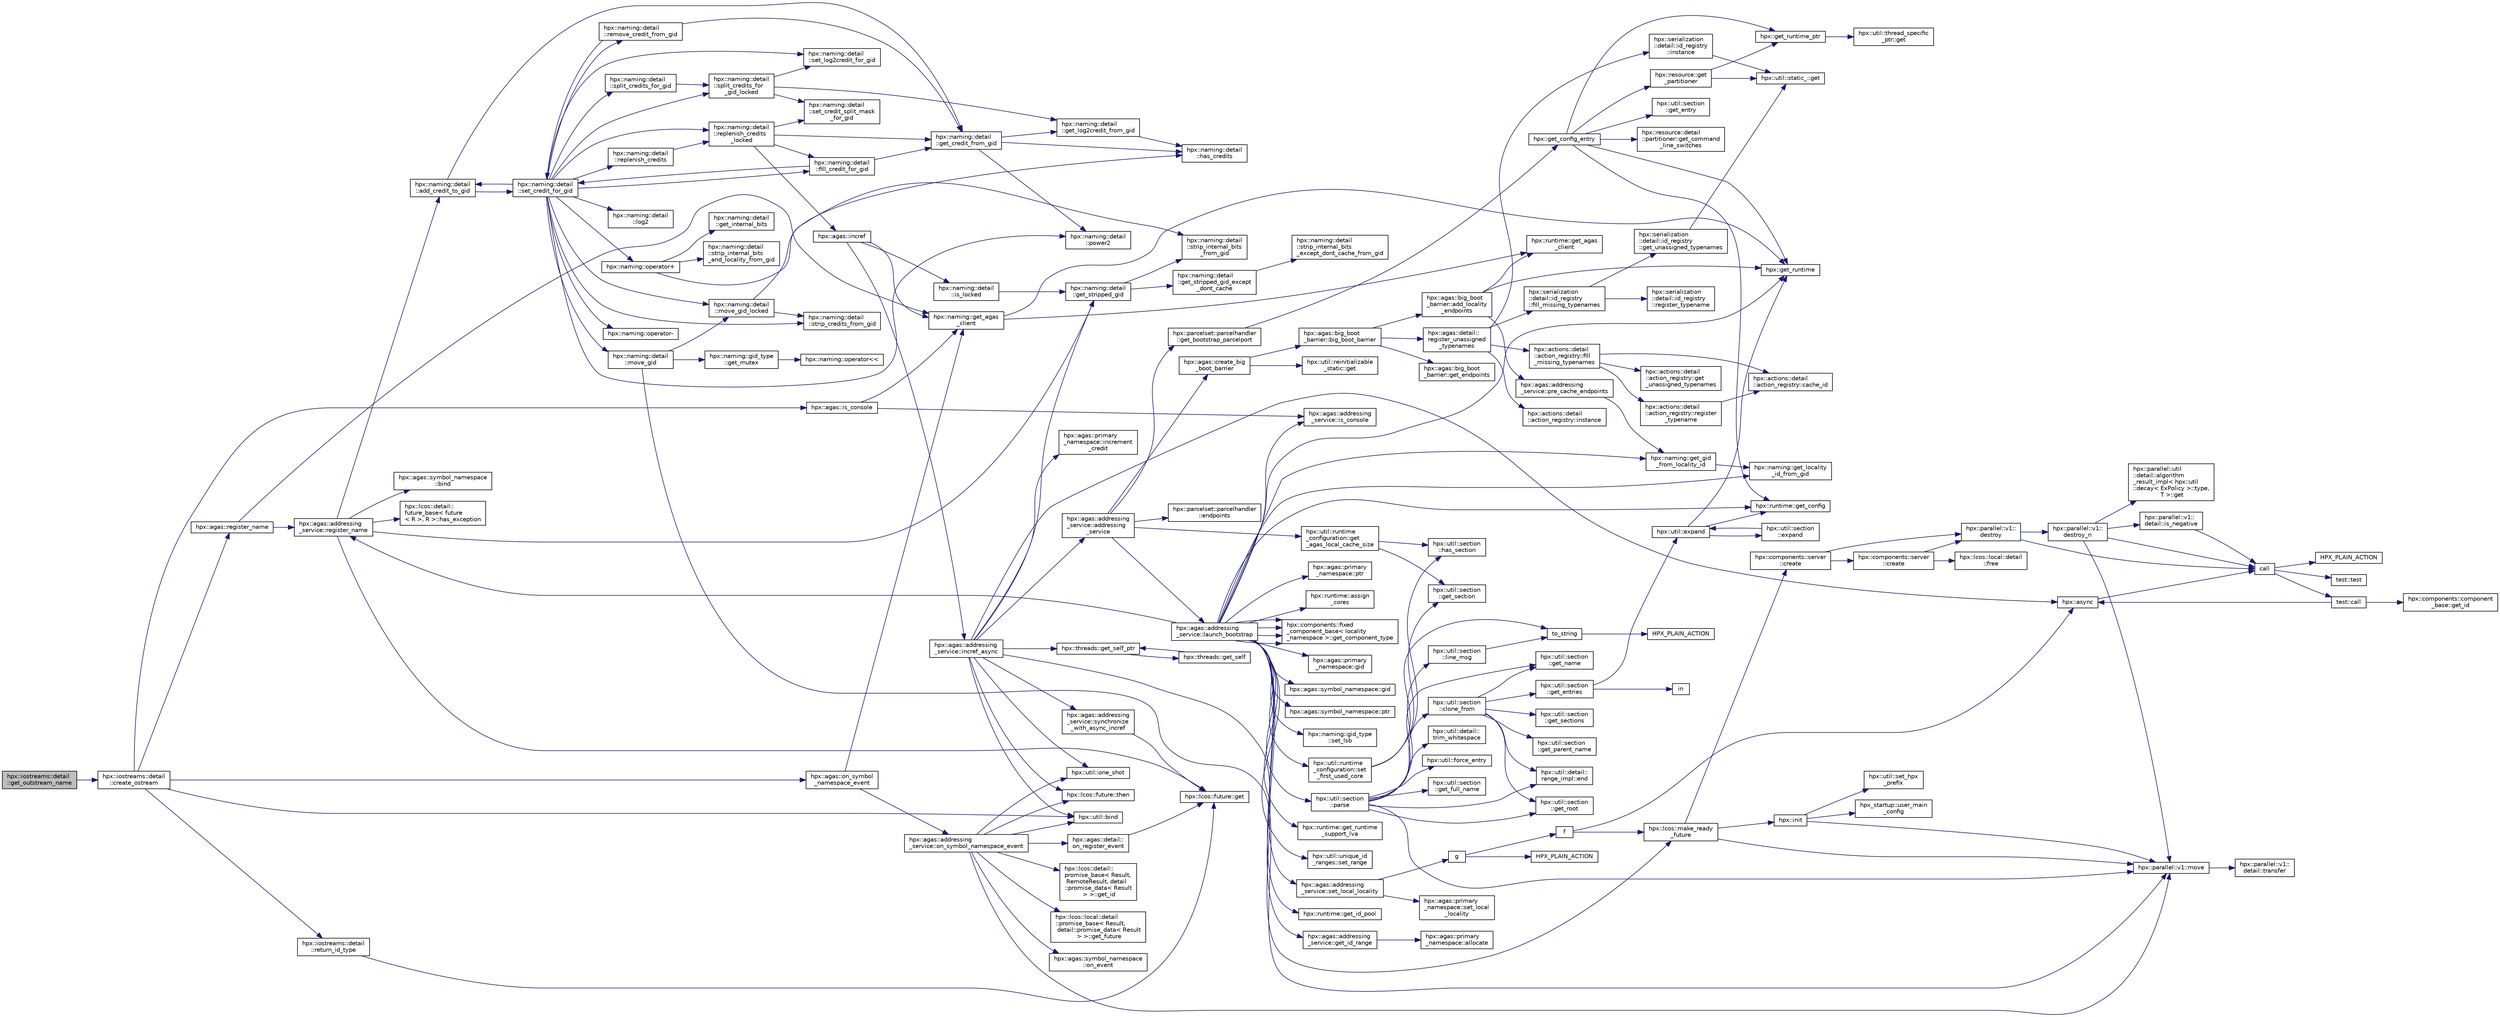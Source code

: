 digraph "hpx::iostreams::detail::get_outstream_name"
{
  edge [fontname="Helvetica",fontsize="10",labelfontname="Helvetica",labelfontsize="10"];
  node [fontname="Helvetica",fontsize="10",shape=record];
  rankdir="LR";
  Node339 [label="hpx::iostreams::detail\l::get_outstream_name",height=0.2,width=0.4,color="black", fillcolor="grey75", style="filled", fontcolor="black"];
  Node339 -> Node340 [color="midnightblue",fontsize="10",style="solid",fontname="Helvetica"];
  Node340 [label="hpx::iostreams::detail\l::create_ostream",height=0.2,width=0.4,color="black", fillcolor="white", style="filled",URL="$de/d26/namespacehpx_1_1iostreams_1_1detail.html#a2532c6c409d765cc96f0f062dd1807ea"];
  Node340 -> Node341 [color="midnightblue",fontsize="10",style="solid",fontname="Helvetica"];
  Node341 [label="hpx::agas::is_console",height=0.2,width=0.4,color="black", fillcolor="white", style="filled",URL="$dc/d54/namespacehpx_1_1agas.html#ac23e2990c160d6483518a6af94bcf99c"];
  Node341 -> Node342 [color="midnightblue",fontsize="10",style="solid",fontname="Helvetica"];
  Node342 [label="hpx::naming::get_agas\l_client",height=0.2,width=0.4,color="black", fillcolor="white", style="filled",URL="$d4/dc9/namespacehpx_1_1naming.html#a0408fffd5d34b620712a801b0ae3b032"];
  Node342 -> Node343 [color="midnightblue",fontsize="10",style="solid",fontname="Helvetica"];
  Node343 [label="hpx::get_runtime",height=0.2,width=0.4,color="black", fillcolor="white", style="filled",URL="$d8/d83/namespacehpx.html#aef902cc6c7dd3b9fbadf34d1e850a070"];
  Node342 -> Node344 [color="midnightblue",fontsize="10",style="solid",fontname="Helvetica"];
  Node344 [label="hpx::runtime::get_agas\l_client",height=0.2,width=0.4,color="black", fillcolor="white", style="filled",URL="$d0/d7b/classhpx_1_1runtime.html#aeb5dddd30d6b9861669af8ad44d1a96a"];
  Node341 -> Node345 [color="midnightblue",fontsize="10",style="solid",fontname="Helvetica"];
  Node345 [label="hpx::agas::addressing\l_service::is_console",height=0.2,width=0.4,color="black", fillcolor="white", style="filled",URL="$db/d58/structhpx_1_1agas_1_1addressing__service.html#aab78f53372b45edb3de49e2030af215b",tooltip="Returns whether this addressing_service represents the console locality. "];
  Node340 -> Node346 [color="midnightblue",fontsize="10",style="solid",fontname="Helvetica"];
  Node346 [label="hpx::agas::register_name",height=0.2,width=0.4,color="black", fillcolor="white", style="filled",URL="$dc/d54/namespacehpx_1_1agas.html#a3812793adbf5e7d8c6b468595ac0823f"];
  Node346 -> Node342 [color="midnightblue",fontsize="10",style="solid",fontname="Helvetica"];
  Node346 -> Node347 [color="midnightblue",fontsize="10",style="solid",fontname="Helvetica"];
  Node347 [label="hpx::agas::addressing\l_service::register_name",height=0.2,width=0.4,color="black", fillcolor="white", style="filled",URL="$db/d58/structhpx_1_1agas_1_1addressing__service.html#a5929d7fd681a5ed692bfbeaa503fc32d",tooltip="Register a global name with a global address (id) "];
  Node347 -> Node348 [color="midnightblue",fontsize="10",style="solid",fontname="Helvetica"];
  Node348 [label="hpx::agas::symbol_namespace\l::bind",height=0.2,width=0.4,color="black", fillcolor="white", style="filled",URL="$dd/d5e/structhpx_1_1agas_1_1symbol__namespace.html#a4c5b21f70ae191ad0169fe5ac06de532"];
  Node347 -> Node349 [color="midnightblue",fontsize="10",style="solid",fontname="Helvetica"];
  Node349 [label="hpx::naming::detail\l::get_stripped_gid",height=0.2,width=0.4,color="black", fillcolor="white", style="filled",URL="$d5/d18/namespacehpx_1_1naming_1_1detail.html#ad3a849cb7ebd5dccf9aefadccc21dd89"];
  Node349 -> Node350 [color="midnightblue",fontsize="10",style="solid",fontname="Helvetica"];
  Node350 [label="hpx::naming::detail\l::strip_internal_bits\l_from_gid",height=0.2,width=0.4,color="black", fillcolor="white", style="filled",URL="$d5/d18/namespacehpx_1_1naming_1_1detail.html#a95cca4d4bc82a9da3e804b225b03dfaf"];
  Node349 -> Node351 [color="midnightblue",fontsize="10",style="solid",fontname="Helvetica"];
  Node351 [label="hpx::naming::detail\l::get_stripped_gid_except\l_dont_cache",height=0.2,width=0.4,color="black", fillcolor="white", style="filled",URL="$d5/d18/namespacehpx_1_1naming_1_1detail.html#a1ab848588112d0f7fac377a15692c9cc"];
  Node351 -> Node352 [color="midnightblue",fontsize="10",style="solid",fontname="Helvetica"];
  Node352 [label="hpx::naming::detail\l::strip_internal_bits\l_except_dont_cache_from_gid",height=0.2,width=0.4,color="black", fillcolor="white", style="filled",URL="$d5/d18/namespacehpx_1_1naming_1_1detail.html#aabeb51a92376c6bfb9cf31bf9ff0c4cc"];
  Node347 -> Node353 [color="midnightblue",fontsize="10",style="solid",fontname="Helvetica"];
  Node353 [label="hpx::lcos::detail::\lfuture_base\< future\l\< R \>, R \>::has_exception",height=0.2,width=0.4,color="black", fillcolor="white", style="filled",URL="$d5/dd7/classhpx_1_1lcos_1_1detail_1_1future__base.html#aa95b01f70ad95706ae420ff1db2e5b99"];
  Node347 -> Node354 [color="midnightblue",fontsize="10",style="solid",fontname="Helvetica"];
  Node354 [label="hpx::lcos::future::get",height=0.2,width=0.4,color="black", fillcolor="white", style="filled",URL="$d0/d33/classhpx_1_1lcos_1_1future.html#a8c28269486d5620ac48af349f17bb41c"];
  Node347 -> Node355 [color="midnightblue",fontsize="10",style="solid",fontname="Helvetica"];
  Node355 [label="hpx::naming::detail\l::add_credit_to_gid",height=0.2,width=0.4,color="black", fillcolor="white", style="filled",URL="$d5/d18/namespacehpx_1_1naming_1_1detail.html#ab13848a91587535a393be4def980e832"];
  Node355 -> Node356 [color="midnightblue",fontsize="10",style="solid",fontname="Helvetica"];
  Node356 [label="hpx::naming::detail\l::get_credit_from_gid",height=0.2,width=0.4,color="black", fillcolor="white", style="filled",URL="$d5/d18/namespacehpx_1_1naming_1_1detail.html#ae3d27efe8c838d79e29020ed7c9fa25f"];
  Node356 -> Node357 [color="midnightblue",fontsize="10",style="solid",fontname="Helvetica"];
  Node357 [label="hpx::naming::detail\l::has_credits",height=0.2,width=0.4,color="black", fillcolor="white", style="filled",URL="$d5/d18/namespacehpx_1_1naming_1_1detail.html#afb823cf706d95f298c25af22fe39653b"];
  Node356 -> Node358 [color="midnightblue",fontsize="10",style="solid",fontname="Helvetica"];
  Node358 [label="hpx::naming::detail\l::power2",height=0.2,width=0.4,color="black", fillcolor="white", style="filled",URL="$d5/d18/namespacehpx_1_1naming_1_1detail.html#a084e318ac378f38778c0696da8cbdaac"];
  Node356 -> Node359 [color="midnightblue",fontsize="10",style="solid",fontname="Helvetica"];
  Node359 [label="hpx::naming::detail\l::get_log2credit_from_gid",height=0.2,width=0.4,color="black", fillcolor="white", style="filled",URL="$d5/d18/namespacehpx_1_1naming_1_1detail.html#a65b5a75f9576e0c15d372d20f0ed37d0"];
  Node359 -> Node357 [color="midnightblue",fontsize="10",style="solid",fontname="Helvetica"];
  Node355 -> Node360 [color="midnightblue",fontsize="10",style="solid",fontname="Helvetica"];
  Node360 [label="hpx::naming::detail\l::set_credit_for_gid",height=0.2,width=0.4,color="black", fillcolor="white", style="filled",URL="$d5/d18/namespacehpx_1_1naming_1_1detail.html#a87703193ff814a4e1c912e98e655ec51"];
  Node360 -> Node361 [color="midnightblue",fontsize="10",style="solid",fontname="Helvetica"];
  Node361 [label="hpx::naming::detail\l::log2",height=0.2,width=0.4,color="black", fillcolor="white", style="filled",URL="$d5/d18/namespacehpx_1_1naming_1_1detail.html#a10b972e46f78f4f24d7843d6f8554b5b"];
  Node360 -> Node358 [color="midnightblue",fontsize="10",style="solid",fontname="Helvetica"];
  Node360 -> Node362 [color="midnightblue",fontsize="10",style="solid",fontname="Helvetica"];
  Node362 [label="hpx::naming::detail\l::set_log2credit_for_gid",height=0.2,width=0.4,color="black", fillcolor="white", style="filled",URL="$d5/d18/namespacehpx_1_1naming_1_1detail.html#ac466e44115ff62134192cea0735b147e"];
  Node360 -> Node363 [color="midnightblue",fontsize="10",style="solid",fontname="Helvetica"];
  Node363 [label="hpx::naming::detail\l::strip_credits_from_gid",height=0.2,width=0.4,color="black", fillcolor="white", style="filled",URL="$d5/d18/namespacehpx_1_1naming_1_1detail.html#a422b12b60e5f7844b224dd68cf8cae8e"];
  Node360 -> Node355 [color="midnightblue",fontsize="10",style="solid",fontname="Helvetica"];
  Node360 -> Node364 [color="midnightblue",fontsize="10",style="solid",fontname="Helvetica"];
  Node364 [label="hpx::naming::detail\l::remove_credit_from_gid",height=0.2,width=0.4,color="black", fillcolor="white", style="filled",URL="$d5/d18/namespacehpx_1_1naming_1_1detail.html#a3ccb4b028c2c757c0fabdfe58ac07e47"];
  Node364 -> Node356 [color="midnightblue",fontsize="10",style="solid",fontname="Helvetica"];
  Node364 -> Node360 [color="midnightblue",fontsize="10",style="solid",fontname="Helvetica"];
  Node360 -> Node365 [color="midnightblue",fontsize="10",style="solid",fontname="Helvetica"];
  Node365 [label="hpx::naming::detail\l::fill_credit_for_gid",height=0.2,width=0.4,color="black", fillcolor="white", style="filled",URL="$d5/d18/namespacehpx_1_1naming_1_1detail.html#a3ec890e6a5b5c8fbd21b11dfe7e50352"];
  Node365 -> Node356 [color="midnightblue",fontsize="10",style="solid",fontname="Helvetica"];
  Node365 -> Node360 [color="midnightblue",fontsize="10",style="solid",fontname="Helvetica"];
  Node360 -> Node366 [color="midnightblue",fontsize="10",style="solid",fontname="Helvetica"];
  Node366 [label="hpx::naming::detail\l::move_gid",height=0.2,width=0.4,color="black", fillcolor="white", style="filled",URL="$d5/d18/namespacehpx_1_1naming_1_1detail.html#aade6b5eb4f9361377b0a427cd8bffdca"];
  Node366 -> Node367 [color="midnightblue",fontsize="10",style="solid",fontname="Helvetica"];
  Node367 [label="hpx::naming::gid_type\l::get_mutex",height=0.2,width=0.4,color="black", fillcolor="white", style="filled",URL="$d3/d67/structhpx_1_1naming_1_1gid__type.html#a25f1f7d247b4ec6e77e577400bbbc18f"];
  Node367 -> Node368 [color="midnightblue",fontsize="10",style="solid",fontname="Helvetica"];
  Node368 [label="hpx::naming::operator\<\<",height=0.2,width=0.4,color="black", fillcolor="white", style="filled",URL="$d4/dc9/namespacehpx_1_1naming.html#ad9103d927583be9fcc218e045ad2a6e6"];
  Node366 -> Node369 [color="midnightblue",fontsize="10",style="solid",fontname="Helvetica"];
  Node369 [label="hpx::naming::detail\l::move_gid_locked",height=0.2,width=0.4,color="black", fillcolor="white", style="filled",URL="$d5/d18/namespacehpx_1_1naming_1_1detail.html#ade50f3a7ea7970594a107017d9781f45"];
  Node369 -> Node357 [color="midnightblue",fontsize="10",style="solid",fontname="Helvetica"];
  Node369 -> Node363 [color="midnightblue",fontsize="10",style="solid",fontname="Helvetica"];
  Node366 -> Node370 [color="midnightblue",fontsize="10",style="solid",fontname="Helvetica"];
  Node370 [label="hpx::parallel::v1::move",height=0.2,width=0.4,color="black", fillcolor="white", style="filled",URL="$db/db9/namespacehpx_1_1parallel_1_1v1.html#aa7c4ede081ce786c9d1eb1adff495cfc"];
  Node370 -> Node371 [color="midnightblue",fontsize="10",style="solid",fontname="Helvetica"];
  Node371 [label="hpx::parallel::v1::\ldetail::transfer",height=0.2,width=0.4,color="black", fillcolor="white", style="filled",URL="$d2/ddd/namespacehpx_1_1parallel_1_1v1_1_1detail.html#ab1b56a05e1885ca7cc7ffa1804dd2f3c"];
  Node360 -> Node369 [color="midnightblue",fontsize="10",style="solid",fontname="Helvetica"];
  Node360 -> Node372 [color="midnightblue",fontsize="10",style="solid",fontname="Helvetica"];
  Node372 [label="hpx::naming::detail\l::replenish_credits",height=0.2,width=0.4,color="black", fillcolor="white", style="filled",URL="$d5/d18/namespacehpx_1_1naming_1_1detail.html#aab806d937bd01894af129d3d3cbb22f4"];
  Node372 -> Node373 [color="midnightblue",fontsize="10",style="solid",fontname="Helvetica"];
  Node373 [label="hpx::naming::detail\l::replenish_credits\l_locked",height=0.2,width=0.4,color="black", fillcolor="white", style="filled",URL="$d5/d18/namespacehpx_1_1naming_1_1detail.html#a011ed4fa9a2f4d4319adc54943fa03d6"];
  Node373 -> Node356 [color="midnightblue",fontsize="10",style="solid",fontname="Helvetica"];
  Node373 -> Node365 [color="midnightblue",fontsize="10",style="solid",fontname="Helvetica"];
  Node373 -> Node374 [color="midnightblue",fontsize="10",style="solid",fontname="Helvetica"];
  Node374 [label="hpx::naming::detail\l::set_credit_split_mask\l_for_gid",height=0.2,width=0.4,color="black", fillcolor="white", style="filled",URL="$d5/d18/namespacehpx_1_1naming_1_1detail.html#a514fb4fd603d267bd438c27ea2fb1e7d"];
  Node373 -> Node375 [color="midnightblue",fontsize="10",style="solid",fontname="Helvetica"];
  Node375 [label="hpx::agas::incref",height=0.2,width=0.4,color="black", fillcolor="white", style="filled",URL="$dc/d54/namespacehpx_1_1agas.html#aad81d2ea721c1a5692e243ef07bf164f"];
  Node375 -> Node376 [color="midnightblue",fontsize="10",style="solid",fontname="Helvetica"];
  Node376 [label="hpx::naming::detail\l::is_locked",height=0.2,width=0.4,color="black", fillcolor="white", style="filled",URL="$d5/d18/namespacehpx_1_1naming_1_1detail.html#a721ab5a11bd11a37b0c905ea3fe0a6d7"];
  Node376 -> Node349 [color="midnightblue",fontsize="10",style="solid",fontname="Helvetica"];
  Node375 -> Node342 [color="midnightblue",fontsize="10",style="solid",fontname="Helvetica"];
  Node375 -> Node377 [color="midnightblue",fontsize="10",style="solid",fontname="Helvetica"];
  Node377 [label="hpx::agas::addressing\l_service::incref_async",height=0.2,width=0.4,color="black", fillcolor="white", style="filled",URL="$db/d58/structhpx_1_1agas_1_1addressing__service.html#adae9df2634cf648f129f203c3678c1c1",tooltip="Increment the global reference count for the given id. "];
  Node377 -> Node349 [color="midnightblue",fontsize="10",style="solid",fontname="Helvetica"];
  Node377 -> Node378 [color="midnightblue",fontsize="10",style="solid",fontname="Helvetica"];
  Node378 [label="hpx::threads::get_self_ptr",height=0.2,width=0.4,color="black", fillcolor="white", style="filled",URL="$d7/d28/namespacehpx_1_1threads.html#a22877ae347ad884cde3a51397dad6c53"];
  Node378 -> Node379 [color="midnightblue",fontsize="10",style="solid",fontname="Helvetica"];
  Node379 [label="hpx::threads::get_self",height=0.2,width=0.4,color="black", fillcolor="white", style="filled",URL="$d7/d28/namespacehpx_1_1threads.html#a07daf4d6d29233f20d66d41ab7b5b8e8"];
  Node379 -> Node378 [color="midnightblue",fontsize="10",style="solid",fontname="Helvetica"];
  Node377 -> Node380 [color="midnightblue",fontsize="10",style="solid",fontname="Helvetica"];
  Node380 [label="hpx::agas::addressing\l_service::addressing\l_service",height=0.2,width=0.4,color="black", fillcolor="white", style="filled",URL="$db/d58/structhpx_1_1agas_1_1addressing__service.html#a4cd885b12c530009f44f7372c197d54f"];
  Node380 -> Node381 [color="midnightblue",fontsize="10",style="solid",fontname="Helvetica"];
  Node381 [label="hpx::util::runtime\l_configuration::get\l_agas_local_cache_size",height=0.2,width=0.4,color="black", fillcolor="white", style="filled",URL="$d8/d70/classhpx_1_1util_1_1runtime__configuration.html#a5fc409d10bc5e063fde7992fb2d8eefe"];
  Node381 -> Node382 [color="midnightblue",fontsize="10",style="solid",fontname="Helvetica"];
  Node382 [label="hpx::util::section\l::has_section",height=0.2,width=0.4,color="black", fillcolor="white", style="filled",URL="$dd/de4/classhpx_1_1util_1_1section.html#a2ef0091925e5c2e3fda235bff644cdb4"];
  Node381 -> Node383 [color="midnightblue",fontsize="10",style="solid",fontname="Helvetica"];
  Node383 [label="hpx::util::section\l::get_section",height=0.2,width=0.4,color="black", fillcolor="white", style="filled",URL="$dd/de4/classhpx_1_1util_1_1section.html#a3506cc01fb5453b2176f4747352c5517"];
  Node380 -> Node384 [color="midnightblue",fontsize="10",style="solid",fontname="Helvetica"];
  Node384 [label="hpx::parcelset::parcelhandler\l::get_bootstrap_parcelport",height=0.2,width=0.4,color="black", fillcolor="white", style="filled",URL="$d4/d2f/classhpx_1_1parcelset_1_1parcelhandler.html#aac412291f000080f2496f288b97b7859"];
  Node384 -> Node385 [color="midnightblue",fontsize="10",style="solid",fontname="Helvetica"];
  Node385 [label="hpx::get_config_entry",height=0.2,width=0.4,color="black", fillcolor="white", style="filled",URL="$d8/d83/namespacehpx.html#a097240e6744bc8905f708932da401835",tooltip="Retrieve the string value of a configuration entry given by key. "];
  Node385 -> Node386 [color="midnightblue",fontsize="10",style="solid",fontname="Helvetica"];
  Node386 [label="hpx::get_runtime_ptr",height=0.2,width=0.4,color="black", fillcolor="white", style="filled",URL="$d8/d83/namespacehpx.html#af29daf2bb3e01b4d6495a1742b6cce64"];
  Node386 -> Node387 [color="midnightblue",fontsize="10",style="solid",fontname="Helvetica"];
  Node387 [label="hpx::util::thread_specific\l_ptr::get",height=0.2,width=0.4,color="black", fillcolor="white", style="filled",URL="$d4/d4c/structhpx_1_1util_1_1thread__specific__ptr.html#a3b27d8520710478aa41d1f74206bdba9"];
  Node385 -> Node343 [color="midnightblue",fontsize="10",style="solid",fontname="Helvetica"];
  Node385 -> Node388 [color="midnightblue",fontsize="10",style="solid",fontname="Helvetica"];
  Node388 [label="hpx::runtime::get_config",height=0.2,width=0.4,color="black", fillcolor="white", style="filled",URL="$d0/d7b/classhpx_1_1runtime.html#a0bfe0241e54b1fe1dd4ec181d944de43",tooltip="access configuration information "];
  Node385 -> Node389 [color="midnightblue",fontsize="10",style="solid",fontname="Helvetica"];
  Node389 [label="hpx::util::section\l::get_entry",height=0.2,width=0.4,color="black", fillcolor="white", style="filled",URL="$dd/de4/classhpx_1_1util_1_1section.html#a02ac2ca2a4490347405dec03df46af88"];
  Node385 -> Node390 [color="midnightblue",fontsize="10",style="solid",fontname="Helvetica"];
  Node390 [label="hpx::resource::get\l_partitioner",height=0.2,width=0.4,color="black", fillcolor="white", style="filled",URL="$dd/da5/namespacehpx_1_1resource.html#af91354c369d9a22a00581d6b6da7d0ee"];
  Node390 -> Node391 [color="midnightblue",fontsize="10",style="solid",fontname="Helvetica"];
  Node391 [label="hpx::util::static_::get",height=0.2,width=0.4,color="black", fillcolor="white", style="filled",URL="$d3/dbb/structhpx_1_1util_1_1static__.html#a2967c633948a3bf17a3b5405ef5a8318"];
  Node390 -> Node386 [color="midnightblue",fontsize="10",style="solid",fontname="Helvetica"];
  Node385 -> Node392 [color="midnightblue",fontsize="10",style="solid",fontname="Helvetica"];
  Node392 [label="hpx::resource::detail\l::partitioner::get_command\l_line_switches",height=0.2,width=0.4,color="black", fillcolor="white", style="filled",URL="$d0/dab/classhpx_1_1resource_1_1detail_1_1partitioner.html#a16fe01dd59b2c89bd556788b5713522e"];
  Node380 -> Node393 [color="midnightblue",fontsize="10",style="solid",fontname="Helvetica"];
  Node393 [label="hpx::agas::create_big\l_boot_barrier",height=0.2,width=0.4,color="black", fillcolor="white", style="filled",URL="$dc/d54/namespacehpx_1_1agas.html#a272f64deb448ea9613501a5b3458a57f"];
  Node393 -> Node394 [color="midnightblue",fontsize="10",style="solid",fontname="Helvetica"];
  Node394 [label="hpx::util::reinitializable\l_static::get",height=0.2,width=0.4,color="black", fillcolor="white", style="filled",URL="$d2/db7/structhpx_1_1util_1_1reinitializable__static.html#a2c616d22a193ed9d3b0b58d4203b3809"];
  Node393 -> Node395 [color="midnightblue",fontsize="10",style="solid",fontname="Helvetica"];
  Node395 [label="hpx::agas::big_boot\l_barrier::big_boot_barrier",height=0.2,width=0.4,color="black", fillcolor="white", style="filled",URL="$d8/db6/structhpx_1_1agas_1_1big__boot__barrier.html#ab00f39b77e1ae054dddeab796ac49a07"];
  Node395 -> Node396 [color="midnightblue",fontsize="10",style="solid",fontname="Helvetica"];
  Node396 [label="hpx::agas::detail::\lregister_unassigned\l_typenames",height=0.2,width=0.4,color="black", fillcolor="white", style="filled",URL="$dd/dd0/namespacehpx_1_1agas_1_1detail.html#a69a4d9fbe321b26f2eeeacaae98c05bb"];
  Node396 -> Node397 [color="midnightblue",fontsize="10",style="solid",fontname="Helvetica"];
  Node397 [label="hpx::serialization\l::detail::id_registry\l::instance",height=0.2,width=0.4,color="black", fillcolor="white", style="filled",URL="$dc/d9a/classhpx_1_1serialization_1_1detail_1_1id__registry.html#ab5118609f28337b2a71e7ac63399a2dc"];
  Node397 -> Node391 [color="midnightblue",fontsize="10",style="solid",fontname="Helvetica"];
  Node396 -> Node398 [color="midnightblue",fontsize="10",style="solid",fontname="Helvetica"];
  Node398 [label="hpx::serialization\l::detail::id_registry\l::fill_missing_typenames",height=0.2,width=0.4,color="black", fillcolor="white", style="filled",URL="$dc/d9a/classhpx_1_1serialization_1_1detail_1_1id__registry.html#a80cd98a900de5a5347cf51ab710ed1be"];
  Node398 -> Node399 [color="midnightblue",fontsize="10",style="solid",fontname="Helvetica"];
  Node399 [label="hpx::serialization\l::detail::id_registry\l::get_unassigned_typenames",height=0.2,width=0.4,color="black", fillcolor="white", style="filled",URL="$dc/d9a/classhpx_1_1serialization_1_1detail_1_1id__registry.html#a667f38001517e0031e3421b1f6719baf"];
  Node399 -> Node391 [color="midnightblue",fontsize="10",style="solid",fontname="Helvetica"];
  Node398 -> Node400 [color="midnightblue",fontsize="10",style="solid",fontname="Helvetica"];
  Node400 [label="hpx::serialization\l::detail::id_registry\l::register_typename",height=0.2,width=0.4,color="black", fillcolor="white", style="filled",URL="$dc/d9a/classhpx_1_1serialization_1_1detail_1_1id__registry.html#a3ecf46288bd104ca800605842a269fd6"];
  Node396 -> Node401 [color="midnightblue",fontsize="10",style="solid",fontname="Helvetica"];
  Node401 [label="hpx::actions::detail\l::action_registry::instance",height=0.2,width=0.4,color="black", fillcolor="white", style="filled",URL="$d6/d07/structhpx_1_1actions_1_1detail_1_1action__registry.html#a4d8a8074f8a91fdc5a62e8067ef6472c"];
  Node396 -> Node402 [color="midnightblue",fontsize="10",style="solid",fontname="Helvetica"];
  Node402 [label="hpx::actions::detail\l::action_registry::fill\l_missing_typenames",height=0.2,width=0.4,color="black", fillcolor="white", style="filled",URL="$d6/d07/structhpx_1_1actions_1_1detail_1_1action__registry.html#ad0b2659af6636d76d4b39d64eac81e3c"];
  Node402 -> Node403 [color="midnightblue",fontsize="10",style="solid",fontname="Helvetica"];
  Node403 [label="hpx::actions::detail\l::action_registry::get\l_unassigned_typenames",height=0.2,width=0.4,color="black", fillcolor="white", style="filled",URL="$d6/d07/structhpx_1_1actions_1_1detail_1_1action__registry.html#a5216619c74ba5ee2d7a82626fe3f42cd"];
  Node402 -> Node404 [color="midnightblue",fontsize="10",style="solid",fontname="Helvetica"];
  Node404 [label="hpx::actions::detail\l::action_registry::register\l_typename",height=0.2,width=0.4,color="black", fillcolor="white", style="filled",URL="$d6/d07/structhpx_1_1actions_1_1detail_1_1action__registry.html#a7352d14b8ad4d97a880c8ff247f0e04a"];
  Node404 -> Node405 [color="midnightblue",fontsize="10",style="solid",fontname="Helvetica"];
  Node405 [label="hpx::actions::detail\l::action_registry::cache_id",height=0.2,width=0.4,color="black", fillcolor="white", style="filled",URL="$d6/d07/structhpx_1_1actions_1_1detail_1_1action__registry.html#a241539d91aa05a0cb41e6949b4f7ffb6"];
  Node402 -> Node405 [color="midnightblue",fontsize="10",style="solid",fontname="Helvetica"];
  Node395 -> Node406 [color="midnightblue",fontsize="10",style="solid",fontname="Helvetica"];
  Node406 [label="hpx::agas::big_boot\l_barrier::add_locality\l_endpoints",height=0.2,width=0.4,color="black", fillcolor="white", style="filled",URL="$d8/db6/structhpx_1_1agas_1_1big__boot__barrier.html#aedb4d5066f5ee188b4b2e7476bde8f35"];
  Node406 -> Node343 [color="midnightblue",fontsize="10",style="solid",fontname="Helvetica"];
  Node406 -> Node344 [color="midnightblue",fontsize="10",style="solid",fontname="Helvetica"];
  Node406 -> Node407 [color="midnightblue",fontsize="10",style="solid",fontname="Helvetica"];
  Node407 [label="hpx::agas::addressing\l_service::pre_cache_endpoints",height=0.2,width=0.4,color="black", fillcolor="white", style="filled",URL="$db/d58/structhpx_1_1agas_1_1addressing__service.html#a9384e7f70c49705ea11e55718c144ee4"];
  Node407 -> Node408 [color="midnightblue",fontsize="10",style="solid",fontname="Helvetica"];
  Node408 [label="hpx::naming::get_gid\l_from_locality_id",height=0.2,width=0.4,color="black", fillcolor="white", style="filled",URL="$d4/dc9/namespacehpx_1_1naming.html#ae50a3ecdb5854b6a25a556ebc9830541"];
  Node408 -> Node409 [color="midnightblue",fontsize="10",style="solid",fontname="Helvetica"];
  Node409 [label="hpx::naming::get_locality\l_id_from_gid",height=0.2,width=0.4,color="black", fillcolor="white", style="filled",URL="$d4/dc9/namespacehpx_1_1naming.html#a7fd43037784560bd04fda9b49e33529f"];
  Node395 -> Node410 [color="midnightblue",fontsize="10",style="solid",fontname="Helvetica"];
  Node410 [label="hpx::agas::big_boot\l_barrier::get_endpoints",height=0.2,width=0.4,color="black", fillcolor="white", style="filled",URL="$d8/db6/structhpx_1_1agas_1_1big__boot__barrier.html#a019606b912a47e77062cd7de28adb428"];
  Node380 -> Node411 [color="midnightblue",fontsize="10",style="solid",fontname="Helvetica"];
  Node411 [label="hpx::parcelset::parcelhandler\l::endpoints",height=0.2,width=0.4,color="black", fillcolor="white", style="filled",URL="$d4/d2f/classhpx_1_1parcelset_1_1parcelhandler.html#a7a79973ee047c9a655e7517b89d78558",tooltip="return the endpoints associated with this parcelhandler "];
  Node380 -> Node412 [color="midnightblue",fontsize="10",style="solid",fontname="Helvetica"];
  Node412 [label="hpx::agas::addressing\l_service::launch_bootstrap",height=0.2,width=0.4,color="black", fillcolor="white", style="filled",URL="$db/d58/structhpx_1_1agas_1_1addressing__service.html#a664380be3597d3ca31677b2ae5800e76"];
  Node412 -> Node413 [color="midnightblue",fontsize="10",style="solid",fontname="Helvetica"];
  Node413 [label="hpx::agas::primary\l_namespace::ptr",height=0.2,width=0.4,color="black", fillcolor="white", style="filled",URL="$d1/d43/structhpx_1_1agas_1_1primary__namespace.html#a977601f2c79f10b3aef3db56fb3aad0d"];
  Node412 -> Node343 [color="midnightblue",fontsize="10",style="solid",fontname="Helvetica"];
  Node412 -> Node408 [color="midnightblue",fontsize="10",style="solid",fontname="Helvetica"];
  Node412 -> Node414 [color="midnightblue",fontsize="10",style="solid",fontname="Helvetica"];
  Node414 [label="hpx::agas::addressing\l_service::set_local_locality",height=0.2,width=0.4,color="black", fillcolor="white", style="filled",URL="$db/d58/structhpx_1_1agas_1_1addressing__service.html#a262a9982f31caacd5c605b643f2cc081"];
  Node414 -> Node415 [color="midnightblue",fontsize="10",style="solid",fontname="Helvetica"];
  Node415 [label="g",height=0.2,width=0.4,color="black", fillcolor="white", style="filled",URL="$da/d17/cxx11__noexcept_8cpp.html#a96f5ebe659f57f5faa7343c54f8ea39a"];
  Node415 -> Node416 [color="midnightblue",fontsize="10",style="solid",fontname="Helvetica"];
  Node416 [label="f",height=0.2,width=0.4,color="black", fillcolor="white", style="filled",URL="$d4/d13/async__unwrap__1037_8cpp.html#a02a6b0b4f77af9f69a841dc8262b0cd0"];
  Node416 -> Node417 [color="midnightblue",fontsize="10",style="solid",fontname="Helvetica"];
  Node417 [label="hpx::async",height=0.2,width=0.4,color="black", fillcolor="white", style="filled",URL="$d8/d83/namespacehpx.html#acb7d8e37b73b823956ce144f9a57eaa4"];
  Node417 -> Node418 [color="midnightblue",fontsize="10",style="solid",fontname="Helvetica"];
  Node418 [label="call",height=0.2,width=0.4,color="black", fillcolor="white", style="filled",URL="$d2/d67/promise__1620_8cpp.html#a58357f0b82bc761e1d0b9091ed563a70"];
  Node418 -> Node419 [color="midnightblue",fontsize="10",style="solid",fontname="Helvetica"];
  Node419 [label="test::test",height=0.2,width=0.4,color="black", fillcolor="white", style="filled",URL="$d8/d89/structtest.html#ab42d5ece712d716b04cb3f686f297a26"];
  Node418 -> Node420 [color="midnightblue",fontsize="10",style="solid",fontname="Helvetica"];
  Node420 [label="HPX_PLAIN_ACTION",height=0.2,width=0.4,color="black", fillcolor="white", style="filled",URL="$d2/d67/promise__1620_8cpp.html#ab96aab827a4b1fcaf66cfe0ba83fef23"];
  Node418 -> Node421 [color="midnightblue",fontsize="10",style="solid",fontname="Helvetica"];
  Node421 [label="test::call",height=0.2,width=0.4,color="black", fillcolor="white", style="filled",URL="$d8/d89/structtest.html#aeb29e7ed6518b9426ccf1344c52620ae"];
  Node421 -> Node417 [color="midnightblue",fontsize="10",style="solid",fontname="Helvetica"];
  Node421 -> Node422 [color="midnightblue",fontsize="10",style="solid",fontname="Helvetica"];
  Node422 [label="hpx::components::component\l_base::get_id",height=0.2,width=0.4,color="black", fillcolor="white", style="filled",URL="$d2/de6/classhpx_1_1components_1_1component__base.html#a4c8fd93514039bdf01c48d66d82b19cd"];
  Node416 -> Node423 [color="midnightblue",fontsize="10",style="solid",fontname="Helvetica"];
  Node423 [label="hpx::lcos::make_ready\l_future",height=0.2,width=0.4,color="black", fillcolor="white", style="filled",URL="$d2/dc9/namespacehpx_1_1lcos.html#a42997564ddfde91d475b8a2cea8f53e4"];
  Node423 -> Node424 [color="midnightblue",fontsize="10",style="solid",fontname="Helvetica"];
  Node424 [label="hpx::init",height=0.2,width=0.4,color="black", fillcolor="white", style="filled",URL="$d8/d83/namespacehpx.html#a3c694ea960b47c56b33351ba16e3d76b",tooltip="Main entry point for launching the HPX runtime system. "];
  Node424 -> Node425 [color="midnightblue",fontsize="10",style="solid",fontname="Helvetica"];
  Node425 [label="hpx::util::set_hpx\l_prefix",height=0.2,width=0.4,color="black", fillcolor="white", style="filled",URL="$df/dad/namespacehpx_1_1util.html#ae40a23c1ba0a48d9304dcf717a95793e"];
  Node424 -> Node426 [color="midnightblue",fontsize="10",style="solid",fontname="Helvetica"];
  Node426 [label="hpx_startup::user_main\l_config",height=0.2,width=0.4,color="black", fillcolor="white", style="filled",URL="$d3/dd2/namespacehpx__startup.html#aaac571d88bd3912a4225a23eb3261637"];
  Node424 -> Node370 [color="midnightblue",fontsize="10",style="solid",fontname="Helvetica"];
  Node423 -> Node427 [color="midnightblue",fontsize="10",style="solid",fontname="Helvetica"];
  Node427 [label="hpx::components::server\l::create",height=0.2,width=0.4,color="black", fillcolor="white", style="filled",URL="$d2/da2/namespacehpx_1_1components_1_1server.html#ac776c89f3d68ceb910e8cee9fa937ab4",tooltip="Create arrays of components using their default constructor. "];
  Node427 -> Node428 [color="midnightblue",fontsize="10",style="solid",fontname="Helvetica"];
  Node428 [label="hpx::components::server\l::create",height=0.2,width=0.4,color="black", fillcolor="white", style="filled",URL="$d2/da2/namespacehpx_1_1components_1_1server.html#a77d26de181c97b444565e230577981bd"];
  Node428 -> Node429 [color="midnightblue",fontsize="10",style="solid",fontname="Helvetica"];
  Node429 [label="hpx::lcos::local::detail\l::free",height=0.2,width=0.4,color="black", fillcolor="white", style="filled",URL="$d4/dcb/namespacehpx_1_1lcos_1_1local_1_1detail.html#a55a940f019734e9bb045dc123cd80e48"];
  Node428 -> Node430 [color="midnightblue",fontsize="10",style="solid",fontname="Helvetica"];
  Node430 [label="hpx::parallel::v1::\ldestroy",height=0.2,width=0.4,color="black", fillcolor="white", style="filled",URL="$db/db9/namespacehpx_1_1parallel_1_1v1.html#acf303558375048e8a7cc9a2c2e09477f"];
  Node430 -> Node418 [color="midnightblue",fontsize="10",style="solid",fontname="Helvetica"];
  Node430 -> Node431 [color="midnightblue",fontsize="10",style="solid",fontname="Helvetica"];
  Node431 [label="hpx::parallel::v1::\ldestroy_n",height=0.2,width=0.4,color="black", fillcolor="white", style="filled",URL="$db/db9/namespacehpx_1_1parallel_1_1v1.html#a71d0691132a300690163f5636bcd5bd3"];
  Node431 -> Node432 [color="midnightblue",fontsize="10",style="solid",fontname="Helvetica"];
  Node432 [label="hpx::parallel::v1::\ldetail::is_negative",height=0.2,width=0.4,color="black", fillcolor="white", style="filled",URL="$d2/ddd/namespacehpx_1_1parallel_1_1v1_1_1detail.html#adf2e40fc4b20ad0fd442ee3118a4d527"];
  Node432 -> Node418 [color="midnightblue",fontsize="10",style="solid",fontname="Helvetica"];
  Node431 -> Node433 [color="midnightblue",fontsize="10",style="solid",fontname="Helvetica"];
  Node433 [label="hpx::parallel::util\l::detail::algorithm\l_result_impl\< hpx::util\l::decay\< ExPolicy \>::type,\l T \>::get",height=0.2,width=0.4,color="black", fillcolor="white", style="filled",URL="$d2/d42/structhpx_1_1parallel_1_1util_1_1detail_1_1algorithm__result__impl.html#ab5b051e8ec74eff5e0e62fd63f5d377e"];
  Node431 -> Node370 [color="midnightblue",fontsize="10",style="solid",fontname="Helvetica"];
  Node431 -> Node418 [color="midnightblue",fontsize="10",style="solid",fontname="Helvetica"];
  Node427 -> Node430 [color="midnightblue",fontsize="10",style="solid",fontname="Helvetica"];
  Node423 -> Node370 [color="midnightblue",fontsize="10",style="solid",fontname="Helvetica"];
  Node415 -> Node434 [color="midnightblue",fontsize="10",style="solid",fontname="Helvetica"];
  Node434 [label="HPX_PLAIN_ACTION",height=0.2,width=0.4,color="black", fillcolor="white", style="filled",URL="$d4/d13/async__unwrap__1037_8cpp.html#ab5991a65409f0229f564e4935bd7b979"];
  Node414 -> Node435 [color="midnightblue",fontsize="10",style="solid",fontname="Helvetica"];
  Node435 [label="hpx::agas::primary\l_namespace::set_local\l_locality",height=0.2,width=0.4,color="black", fillcolor="white", style="filled",URL="$d1/d43/structhpx_1_1agas_1_1primary__namespace.html#aef9509edfa957ff39e62a2963e7307a9"];
  Node412 -> Node436 [color="midnightblue",fontsize="10",style="solid",fontname="Helvetica"];
  Node436 [label="hpx::runtime::assign\l_cores",height=0.2,width=0.4,color="black", fillcolor="white", style="filled",URL="$d0/d7b/classhpx_1_1runtime.html#ad18888b79a4c00c211acb866abf8c750"];
  Node412 -> Node388 [color="midnightblue",fontsize="10",style="solid",fontname="Helvetica"];
  Node412 -> Node437 [color="midnightblue",fontsize="10",style="solid",fontname="Helvetica"];
  Node437 [label="hpx::util::runtime\l_configuration::set\l_first_used_core",height=0.2,width=0.4,color="black", fillcolor="white", style="filled",URL="$d8/d70/classhpx_1_1util_1_1runtime__configuration.html#af1c585ee36a9c0503a013faaa08ad398"];
  Node437 -> Node382 [color="midnightblue",fontsize="10",style="solid",fontname="Helvetica"];
  Node437 -> Node383 [color="midnightblue",fontsize="10",style="solid",fontname="Helvetica"];
  Node437 -> Node438 [color="midnightblue",fontsize="10",style="solid",fontname="Helvetica"];
  Node438 [label="to_string",height=0.2,width=0.4,color="black", fillcolor="white", style="filled",URL="$d4/d2c/make__continuation__1615_8cpp.html#acbdae3e81403e1ffc527c18dc1cd51dd"];
  Node438 -> Node439 [color="midnightblue",fontsize="10",style="solid",fontname="Helvetica"];
  Node439 [label="HPX_PLAIN_ACTION",height=0.2,width=0.4,color="black", fillcolor="white", style="filled",URL="$d4/d2c/make__continuation__1615_8cpp.html#a8b2f8a7c58b490fcb1260f36bac46541"];
  Node412 -> Node440 [color="midnightblue",fontsize="10",style="solid",fontname="Helvetica"];
  Node440 [label="hpx::components::fixed\l_component_base\< locality\l_namespace \>::get_component_type",height=0.2,width=0.4,color="black", fillcolor="white", style="filled",URL="$df/dfd/classhpx_1_1components_1_1fixed__component__base.html#aa87dbc5aad4f2ee3f9b8f62c6981a8c2"];
  Node412 -> Node441 [color="midnightblue",fontsize="10",style="solid",fontname="Helvetica"];
  Node441 [label="hpx::agas::primary\l_namespace::gid",height=0.2,width=0.4,color="black", fillcolor="white", style="filled",URL="$d1/d43/structhpx_1_1agas_1_1primary__namespace.html#ab38b0457e706d37af52f1535877a5bfd"];
  Node412 -> Node440 [color="midnightblue",fontsize="10",style="solid",fontname="Helvetica"];
  Node412 -> Node440 [color="midnightblue",fontsize="10",style="solid",fontname="Helvetica"];
  Node412 -> Node442 [color="midnightblue",fontsize="10",style="solid",fontname="Helvetica"];
  Node442 [label="hpx::agas::symbol_namespace::gid",height=0.2,width=0.4,color="black", fillcolor="white", style="filled",URL="$dd/d5e/structhpx_1_1agas_1_1symbol__namespace.html#a4b63b0ff1b7963554cbf5b8073529d53"];
  Node412 -> Node440 [color="midnightblue",fontsize="10",style="solid",fontname="Helvetica"];
  Node412 -> Node443 [color="midnightblue",fontsize="10",style="solid",fontname="Helvetica"];
  Node443 [label="hpx::agas::symbol_namespace::ptr",height=0.2,width=0.4,color="black", fillcolor="white", style="filled",URL="$dd/d5e/structhpx_1_1agas_1_1symbol__namespace.html#a67e372d006c4c3a2a3d09640c51ccff4"];
  Node412 -> Node444 [color="midnightblue",fontsize="10",style="solid",fontname="Helvetica"];
  Node444 [label="hpx::util::section\l::parse",height=0.2,width=0.4,color="black", fillcolor="white", style="filled",URL="$dd/de4/classhpx_1_1util_1_1section.html#ace8045f12ef654c88b68a2dfb0788cbd"];
  Node444 -> Node445 [color="midnightblue",fontsize="10",style="solid",fontname="Helvetica"];
  Node445 [label="hpx::util::detail::\lrange_impl::end",height=0.2,width=0.4,color="black", fillcolor="white", style="filled",URL="$d4/d4a/namespacehpx_1_1util_1_1detail_1_1range__impl.html#afb2ea48b0902f52ee4d8b764807b4316"];
  Node444 -> Node446 [color="midnightblue",fontsize="10",style="solid",fontname="Helvetica"];
  Node446 [label="hpx::util::detail::\ltrim_whitespace",height=0.2,width=0.4,color="black", fillcolor="white", style="filled",URL="$d2/d8e/namespacehpx_1_1util_1_1detail.html#a349c290c57fa761e4e914aafa0023bef"];
  Node444 -> Node447 [color="midnightblue",fontsize="10",style="solid",fontname="Helvetica"];
  Node447 [label="hpx::util::section\l::line_msg",height=0.2,width=0.4,color="black", fillcolor="white", style="filled",URL="$dd/de4/classhpx_1_1util_1_1section.html#afcaf894b8e854536369e648038878185"];
  Node447 -> Node438 [color="midnightblue",fontsize="10",style="solid",fontname="Helvetica"];
  Node444 -> Node448 [color="midnightblue",fontsize="10",style="solid",fontname="Helvetica"];
  Node448 [label="hpx::util::force_entry",height=0.2,width=0.4,color="black", fillcolor="white", style="filled",URL="$df/dad/namespacehpx_1_1util.html#a36f05768f2fe4d204964258716634913"];
  Node444 -> Node449 [color="midnightblue",fontsize="10",style="solid",fontname="Helvetica"];
  Node449 [label="hpx::util::section\l::get_full_name",height=0.2,width=0.4,color="black", fillcolor="white", style="filled",URL="$dd/de4/classhpx_1_1util_1_1section.html#a23dfffaedaa34d9c8273410af900cbff"];
  Node444 -> Node450 [color="midnightblue",fontsize="10",style="solid",fontname="Helvetica"];
  Node450 [label="hpx::util::section\l::clone_from",height=0.2,width=0.4,color="black", fillcolor="white", style="filled",URL="$dd/de4/classhpx_1_1util_1_1section.html#ac563c9cfea4ab359e599357ab775e835"];
  Node450 -> Node451 [color="midnightblue",fontsize="10",style="solid",fontname="Helvetica"];
  Node451 [label="hpx::util::section\l::get_parent_name",height=0.2,width=0.4,color="black", fillcolor="white", style="filled",URL="$dd/de4/classhpx_1_1util_1_1section.html#ad103bdfb0f1d7b70a9d7a93948adc30b"];
  Node450 -> Node452 [color="midnightblue",fontsize="10",style="solid",fontname="Helvetica"];
  Node452 [label="hpx::util::section\l::get_name",height=0.2,width=0.4,color="black", fillcolor="white", style="filled",URL="$dd/de4/classhpx_1_1util_1_1section.html#afbd1ab5fee15d3956ef7fba8f1966e02"];
  Node450 -> Node453 [color="midnightblue",fontsize="10",style="solid",fontname="Helvetica"];
  Node453 [label="hpx::util::section\l::get_entries",height=0.2,width=0.4,color="black", fillcolor="white", style="filled",URL="$dd/de4/classhpx_1_1util_1_1section.html#a2947f576b972863e45bbcf97a14c720e"];
  Node453 -> Node454 [color="midnightblue",fontsize="10",style="solid",fontname="Helvetica"];
  Node454 [label="hpx::util::expand",height=0.2,width=0.4,color="black", fillcolor="white", style="filled",URL="$df/dad/namespacehpx_1_1util.html#ac476e97ca5c1dec44106cb68a534ea22"];
  Node454 -> Node343 [color="midnightblue",fontsize="10",style="solid",fontname="Helvetica"];
  Node454 -> Node388 [color="midnightblue",fontsize="10",style="solid",fontname="Helvetica"];
  Node454 -> Node455 [color="midnightblue",fontsize="10",style="solid",fontname="Helvetica"];
  Node455 [label="hpx::util::section\l::expand",height=0.2,width=0.4,color="black", fillcolor="white", style="filled",URL="$dd/de4/classhpx_1_1util_1_1section.html#aeee54430eca7e62d11765c45d1c58420"];
  Node455 -> Node454 [color="midnightblue",fontsize="10",style="solid",fontname="Helvetica"];
  Node453 -> Node456 [color="midnightblue",fontsize="10",style="solid",fontname="Helvetica"];
  Node456 [label="in",height=0.2,width=0.4,color="black", fillcolor="white", style="filled",URL="$d5/dd8/any__serialization_8cpp.html#a050ffb438bad49c53a9fffc8fff5bff9"];
  Node450 -> Node445 [color="midnightblue",fontsize="10",style="solid",fontname="Helvetica"];
  Node450 -> Node457 [color="midnightblue",fontsize="10",style="solid",fontname="Helvetica"];
  Node457 [label="hpx::util::section\l::get_sections",height=0.2,width=0.4,color="black", fillcolor="white", style="filled",URL="$dd/de4/classhpx_1_1util_1_1section.html#a6b2173349a087e0677d76ac09eb548f8"];
  Node450 -> Node458 [color="midnightblue",fontsize="10",style="solid",fontname="Helvetica"];
  Node458 [label="hpx::util::section\l::get_root",height=0.2,width=0.4,color="black", fillcolor="white", style="filled",URL="$dd/de4/classhpx_1_1util_1_1section.html#a099b4f01861585dea488caf08fe4069b"];
  Node444 -> Node458 [color="midnightblue",fontsize="10",style="solid",fontname="Helvetica"];
  Node444 -> Node452 [color="midnightblue",fontsize="10",style="solid",fontname="Helvetica"];
  Node444 -> Node370 [color="midnightblue",fontsize="10",style="solid",fontname="Helvetica"];
  Node412 -> Node409 [color="midnightblue",fontsize="10",style="solid",fontname="Helvetica"];
  Node412 -> Node459 [color="midnightblue",fontsize="10",style="solid",fontname="Helvetica"];
  Node459 [label="hpx::naming::gid_type\l::set_lsb",height=0.2,width=0.4,color="black", fillcolor="white", style="filled",URL="$d3/d67/structhpx_1_1naming_1_1gid__type.html#aa0e0758f7852bace6a58c84eacae4ddc"];
  Node412 -> Node460 [color="midnightblue",fontsize="10",style="solid",fontname="Helvetica"];
  Node460 [label="hpx::runtime::get_runtime\l_support_lva",height=0.2,width=0.4,color="black", fillcolor="white", style="filled",URL="$d0/d7b/classhpx_1_1runtime.html#aa284ae9894186555459b37cef96ab1f2"];
  Node412 -> Node347 [color="midnightblue",fontsize="10",style="solid",fontname="Helvetica"];
  Node412 -> Node345 [color="midnightblue",fontsize="10",style="solid",fontname="Helvetica"];
  Node412 -> Node461 [color="midnightblue",fontsize="10",style="solid",fontname="Helvetica"];
  Node461 [label="hpx::agas::addressing\l_service::get_id_range",height=0.2,width=0.4,color="black", fillcolor="white", style="filled",URL="$db/d58/structhpx_1_1agas_1_1addressing__service.html#a27b89e96c9cc33313aefa315411e07c8",tooltip="Get unique range of freely assignable global ids. "];
  Node461 -> Node462 [color="midnightblue",fontsize="10",style="solid",fontname="Helvetica"];
  Node462 [label="hpx::agas::primary\l_namespace::allocate",height=0.2,width=0.4,color="black", fillcolor="white", style="filled",URL="$d1/d43/structhpx_1_1agas_1_1primary__namespace.html#a3e30fba2b5a19bc4f8518d11bf2a351e"];
  Node412 -> Node463 [color="midnightblue",fontsize="10",style="solid",fontname="Helvetica"];
  Node463 [label="hpx::runtime::get_id_pool",height=0.2,width=0.4,color="black", fillcolor="white", style="filled",URL="$d0/d7b/classhpx_1_1runtime.html#a26efb2a9552084273060c30cb7ff6a9d"];
  Node412 -> Node464 [color="midnightblue",fontsize="10",style="solid",fontname="Helvetica"];
  Node464 [label="hpx::util::unique_id\l_ranges::set_range",height=0.2,width=0.4,color="black", fillcolor="white", style="filled",URL="$d7/d25/classhpx_1_1util_1_1unique__id__ranges.html#aaf3cf81697c9fd7df5387761d527b425"];
  Node377 -> Node417 [color="midnightblue",fontsize="10",style="solid",fontname="Helvetica"];
  Node377 -> Node423 [color="midnightblue",fontsize="10",style="solid",fontname="Helvetica"];
  Node377 -> Node465 [color="midnightblue",fontsize="10",style="solid",fontname="Helvetica"];
  Node465 [label="hpx::agas::primary\l_namespace::increment\l_credit",height=0.2,width=0.4,color="black", fillcolor="white", style="filled",URL="$d1/d43/structhpx_1_1agas_1_1primary__namespace.html#a1e0830097b72a96358980743202c3def"];
  Node377 -> Node466 [color="midnightblue",fontsize="10",style="solid",fontname="Helvetica"];
  Node466 [label="hpx::lcos::future::then",height=0.2,width=0.4,color="black", fillcolor="white", style="filled",URL="$d0/d33/classhpx_1_1lcos_1_1future.html#a17045dee172c36e208b2cbd400fa8797"];
  Node377 -> Node467 [color="midnightblue",fontsize="10",style="solid",fontname="Helvetica"];
  Node467 [label="hpx::util::bind",height=0.2,width=0.4,color="black", fillcolor="white", style="filled",URL="$df/dad/namespacehpx_1_1util.html#ad844caedf82a0173d6909d910c3e48c6"];
  Node377 -> Node468 [color="midnightblue",fontsize="10",style="solid",fontname="Helvetica"];
  Node468 [label="hpx::util::one_shot",height=0.2,width=0.4,color="black", fillcolor="white", style="filled",URL="$df/dad/namespacehpx_1_1util.html#a273e61be42a72415291e0ec0a4f28c7a"];
  Node377 -> Node469 [color="midnightblue",fontsize="10",style="solid",fontname="Helvetica"];
  Node469 [label="hpx::agas::addressing\l_service::synchronize\l_with_async_incref",height=0.2,width=0.4,color="black", fillcolor="white", style="filled",URL="$db/d58/structhpx_1_1agas_1_1addressing__service.html#ad7d4e81b976b99cfad608deb77f60880"];
  Node469 -> Node354 [color="midnightblue",fontsize="10",style="solid",fontname="Helvetica"];
  Node360 -> Node373 [color="midnightblue",fontsize="10",style="solid",fontname="Helvetica"];
  Node360 -> Node470 [color="midnightblue",fontsize="10",style="solid",fontname="Helvetica"];
  Node470 [label="hpx::naming::detail\l::split_credits_for_gid",height=0.2,width=0.4,color="black", fillcolor="white", style="filled",URL="$d5/d18/namespacehpx_1_1naming_1_1detail.html#ab2f9863a9fdf1ca9b7990f6005b912be"];
  Node470 -> Node471 [color="midnightblue",fontsize="10",style="solid",fontname="Helvetica"];
  Node471 [label="hpx::naming::detail\l::split_credits_for\l_gid_locked",height=0.2,width=0.4,color="black", fillcolor="white", style="filled",URL="$d5/d18/namespacehpx_1_1naming_1_1detail.html#a66dfb706e0b0fe738646b762b2b5403b"];
  Node471 -> Node359 [color="midnightblue",fontsize="10",style="solid",fontname="Helvetica"];
  Node471 -> Node362 [color="midnightblue",fontsize="10",style="solid",fontname="Helvetica"];
  Node471 -> Node374 [color="midnightblue",fontsize="10",style="solid",fontname="Helvetica"];
  Node360 -> Node471 [color="midnightblue",fontsize="10",style="solid",fontname="Helvetica"];
  Node360 -> Node472 [color="midnightblue",fontsize="10",style="solid",fontname="Helvetica"];
  Node472 [label="hpx::naming::operator+",height=0.2,width=0.4,color="black", fillcolor="white", style="filled",URL="$d4/dc9/namespacehpx_1_1naming.html#a6c9fa9568261a3b3fe63b13ecc15d928"];
  Node472 -> Node473 [color="midnightblue",fontsize="10",style="solid",fontname="Helvetica"];
  Node473 [label="hpx::naming::detail\l::get_internal_bits",height=0.2,width=0.4,color="black", fillcolor="white", style="filled",URL="$d5/d18/namespacehpx_1_1naming_1_1detail.html#aa8ae6c0e2110d45ea7deb7874f447860"];
  Node472 -> Node350 [color="midnightblue",fontsize="10",style="solid",fontname="Helvetica"];
  Node472 -> Node474 [color="midnightblue",fontsize="10",style="solid",fontname="Helvetica"];
  Node474 [label="hpx::naming::detail\l::strip_internal_bits\l_and_locality_from_gid",height=0.2,width=0.4,color="black", fillcolor="white", style="filled",URL="$d5/d18/namespacehpx_1_1naming_1_1detail.html#ab1bd7017282cf07702a1ab3746c6a3ec"];
  Node360 -> Node475 [color="midnightblue",fontsize="10",style="solid",fontname="Helvetica"];
  Node475 [label="hpx::naming::operator-",height=0.2,width=0.4,color="black", fillcolor="white", style="filled",URL="$d4/dc9/namespacehpx_1_1naming.html#ae025c74c340eec07415cb2d8de8e4fc6"];
  Node340 -> Node467 [color="midnightblue",fontsize="10",style="solid",fontname="Helvetica"];
  Node340 -> Node476 [color="midnightblue",fontsize="10",style="solid",fontname="Helvetica"];
  Node476 [label="hpx::iostreams::detail\l::return_id_type",height=0.2,width=0.4,color="black", fillcolor="white", style="filled",URL="$de/d26/namespacehpx_1_1iostreams_1_1detail.html#a9027016bd13291592426022abadb9aa8"];
  Node476 -> Node354 [color="midnightblue",fontsize="10",style="solid",fontname="Helvetica"];
  Node340 -> Node477 [color="midnightblue",fontsize="10",style="solid",fontname="Helvetica"];
  Node477 [label="hpx::agas::on_symbol\l_namespace_event",height=0.2,width=0.4,color="black", fillcolor="white", style="filled",URL="$dc/d54/namespacehpx_1_1agas.html#a3d33611dd6e2ec4d76c44953b466b7dc"];
  Node477 -> Node342 [color="midnightblue",fontsize="10",style="solid",fontname="Helvetica"];
  Node477 -> Node478 [color="midnightblue",fontsize="10",style="solid",fontname="Helvetica"];
  Node478 [label="hpx::agas::addressing\l_service::on_symbol_namespace_event",height=0.2,width=0.4,color="black", fillcolor="white", style="filled",URL="$db/d58/structhpx_1_1agas_1_1addressing__service.html#a88606ead360b593985197f6c07329692",tooltip="Install a listener for a given symbol namespace event. "];
  Node478 -> Node479 [color="midnightblue",fontsize="10",style="solid",fontname="Helvetica"];
  Node479 [label="hpx::lcos::local::detail\l::promise_base\< Result,\l detail::promise_data\< Result\l \> \>::get_future",height=0.2,width=0.4,color="black", fillcolor="white", style="filled",URL="$d5/da1/classhpx_1_1lcos_1_1local_1_1detail_1_1promise__base.html#a941a7057c3296a4c06ecbbb5032146a2"];
  Node478 -> Node480 [color="midnightblue",fontsize="10",style="solid",fontname="Helvetica"];
  Node480 [label="hpx::agas::symbol_namespace\l::on_event",height=0.2,width=0.4,color="black", fillcolor="white", style="filled",URL="$dd/d5e/structhpx_1_1agas_1_1symbol__namespace.html#a6b674b8ace2bc447c36435a9e83db6fd"];
  Node478 -> Node481 [color="midnightblue",fontsize="10",style="solid",fontname="Helvetica"];
  Node481 [label="hpx::lcos::detail::\lpromise_base\< Result,\l RemoteResult, detail\l::promise_data\< Result\l \> \>::get_id",height=0.2,width=0.4,color="black", fillcolor="white", style="filled",URL="$d4/def/classhpx_1_1lcos_1_1detail_1_1promise__base.html#a2517464a9b53f71a7531c5cf75323ef5"];
  Node478 -> Node466 [color="midnightblue",fontsize="10",style="solid",fontname="Helvetica"];
  Node478 -> Node467 [color="midnightblue",fontsize="10",style="solid",fontname="Helvetica"];
  Node478 -> Node468 [color="midnightblue",fontsize="10",style="solid",fontname="Helvetica"];
  Node478 -> Node482 [color="midnightblue",fontsize="10",style="solid",fontname="Helvetica"];
  Node482 [label="hpx::agas::detail::\lon_register_event",height=0.2,width=0.4,color="black", fillcolor="white", style="filled",URL="$dd/dd0/namespacehpx_1_1agas_1_1detail.html#a1739a936c5bfb2f0917f5151ddd2e5b5"];
  Node482 -> Node354 [color="midnightblue",fontsize="10",style="solid",fontname="Helvetica"];
  Node478 -> Node370 [color="midnightblue",fontsize="10",style="solid",fontname="Helvetica"];
}
